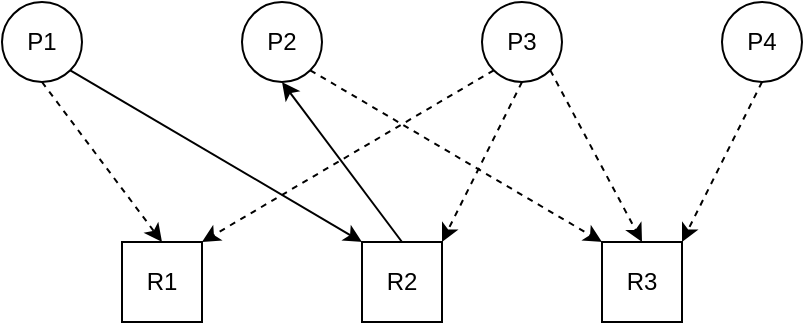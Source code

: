 <mxfile version="15.5.2" type="device"><diagram id="xQ4xJKyVexzE4KuOCEr9" name="Page-1"><mxGraphModel dx="1418" dy="727" grid="1" gridSize="10" guides="1" tooltips="1" connect="1" arrows="1" fold="1" page="1" pageScale="1" pageWidth="827" pageHeight="1169" math="0" shadow="0"><root><mxCell id="0"/><mxCell id="1" parent="0"/><mxCell id="Zd3Lc18hxniMJvILkv8F-1" value="P1" style="ellipse;whiteSpace=wrap;html=1;aspect=fixed;" vertex="1" parent="1"><mxGeometry x="40" y="40" width="40" height="40" as="geometry"/></mxCell><mxCell id="Zd3Lc18hxniMJvILkv8F-2" value="P2" style="ellipse;whiteSpace=wrap;html=1;aspect=fixed;" vertex="1" parent="1"><mxGeometry x="160" y="40" width="40" height="40" as="geometry"/></mxCell><mxCell id="Zd3Lc18hxniMJvILkv8F-3" value="P3" style="ellipse;whiteSpace=wrap;html=1;aspect=fixed;" vertex="1" parent="1"><mxGeometry x="280" y="40" width="40" height="40" as="geometry"/></mxCell><mxCell id="Zd3Lc18hxniMJvILkv8F-4" value="P4" style="ellipse;whiteSpace=wrap;html=1;aspect=fixed;" vertex="1" parent="1"><mxGeometry x="400" y="40" width="40" height="40" as="geometry"/></mxCell><mxCell id="Zd3Lc18hxniMJvILkv8F-5" value="R1" style="whiteSpace=wrap;html=1;aspect=fixed;" vertex="1" parent="1"><mxGeometry x="100" y="160" width="40" height="40" as="geometry"/></mxCell><mxCell id="Zd3Lc18hxniMJvILkv8F-6" value="R2" style="whiteSpace=wrap;html=1;aspect=fixed;" vertex="1" parent="1"><mxGeometry x="220" y="160" width="40" height="40" as="geometry"/></mxCell><mxCell id="Zd3Lc18hxniMJvILkv8F-7" value="R3" style="whiteSpace=wrap;html=1;aspect=fixed;" vertex="1" parent="1"><mxGeometry x="340" y="160" width="40" height="40" as="geometry"/></mxCell><mxCell id="Zd3Lc18hxniMJvILkv8F-8" value="" style="endArrow=classic;html=1;rounded=0;exitX=1;exitY=1;exitDx=0;exitDy=0;entryX=0;entryY=0;entryDx=0;entryDy=0;" edge="1" parent="1" source="Zd3Lc18hxniMJvILkv8F-1" target="Zd3Lc18hxniMJvILkv8F-6"><mxGeometry width="50" height="50" relative="1" as="geometry"><mxPoint x="70" y="140" as="sourcePoint"/><mxPoint x="120" y="90" as="targetPoint"/></mxGeometry></mxCell><mxCell id="Zd3Lc18hxniMJvILkv8F-9" value="" style="endArrow=classic;html=1;rounded=0;exitX=0.5;exitY=0;exitDx=0;exitDy=0;entryX=0.5;entryY=1;entryDx=0;entryDy=0;" edge="1" parent="1" source="Zd3Lc18hxniMJvILkv8F-6" target="Zd3Lc18hxniMJvILkv8F-2"><mxGeometry width="50" height="50" relative="1" as="geometry"><mxPoint x="320" y="320" as="sourcePoint"/><mxPoint x="370" y="270" as="targetPoint"/></mxGeometry></mxCell><mxCell id="Zd3Lc18hxniMJvILkv8F-10" value="" style="endArrow=classic;html=1;rounded=0;exitX=0.5;exitY=1;exitDx=0;exitDy=0;entryX=0.5;entryY=0;entryDx=0;entryDy=0;dashed=1;" edge="1" parent="1" source="Zd3Lc18hxniMJvILkv8F-1" target="Zd3Lc18hxniMJvILkv8F-5"><mxGeometry width="50" height="50" relative="1" as="geometry"><mxPoint x="190" y="390" as="sourcePoint"/><mxPoint x="120" y="160" as="targetPoint"/></mxGeometry></mxCell><mxCell id="Zd3Lc18hxniMJvILkv8F-11" value="" style="endArrow=classic;html=1;rounded=0;dashed=1;exitX=0;exitY=1;exitDx=0;exitDy=0;entryX=1;entryY=0;entryDx=0;entryDy=0;" edge="1" parent="1" source="Zd3Lc18hxniMJvILkv8F-3" target="Zd3Lc18hxniMJvILkv8F-5"><mxGeometry width="50" height="50" relative="1" as="geometry"><mxPoint x="270" y="360" as="sourcePoint"/><mxPoint x="320" y="310" as="targetPoint"/></mxGeometry></mxCell><mxCell id="Zd3Lc18hxniMJvILkv8F-12" value="" style="endArrow=classic;html=1;rounded=0;dashed=1;exitX=1;exitY=1;exitDx=0;exitDy=0;entryX=0;entryY=0;entryDx=0;entryDy=0;" edge="1" parent="1" source="Zd3Lc18hxniMJvILkv8F-2" target="Zd3Lc18hxniMJvILkv8F-7"><mxGeometry width="50" height="50" relative="1" as="geometry"><mxPoint x="280" y="420" as="sourcePoint"/><mxPoint x="330" y="370" as="targetPoint"/></mxGeometry></mxCell><mxCell id="Zd3Lc18hxniMJvILkv8F-13" value="" style="endArrow=classic;html=1;rounded=0;dashed=1;exitX=0.5;exitY=1;exitDx=0;exitDy=0;entryX=1;entryY=0;entryDx=0;entryDy=0;" edge="1" parent="1" source="Zd3Lc18hxniMJvILkv8F-3" target="Zd3Lc18hxniMJvILkv8F-6"><mxGeometry width="50" height="50" relative="1" as="geometry"><mxPoint x="330" y="330" as="sourcePoint"/><mxPoint x="380" y="280" as="targetPoint"/></mxGeometry></mxCell><mxCell id="Zd3Lc18hxniMJvILkv8F-14" value="" style="endArrow=classic;html=1;rounded=0;dashed=1;exitX=0.5;exitY=1;exitDx=0;exitDy=0;entryX=1;entryY=0;entryDx=0;entryDy=0;" edge="1" parent="1" source="Zd3Lc18hxniMJvILkv8F-4" target="Zd3Lc18hxniMJvILkv8F-7"><mxGeometry width="50" height="50" relative="1" as="geometry"><mxPoint x="430" y="240" as="sourcePoint"/><mxPoint x="480" y="190" as="targetPoint"/></mxGeometry></mxCell><mxCell id="Zd3Lc18hxniMJvILkv8F-15" value="" style="endArrow=classic;html=1;rounded=0;dashed=1;exitX=1;exitY=1;exitDx=0;exitDy=0;entryX=0.5;entryY=0;entryDx=0;entryDy=0;" edge="1" parent="1" source="Zd3Lc18hxniMJvILkv8F-3" target="Zd3Lc18hxniMJvILkv8F-7"><mxGeometry width="50" height="50" relative="1" as="geometry"><mxPoint x="430" y="250" as="sourcePoint"/><mxPoint x="480" y="200" as="targetPoint"/></mxGeometry></mxCell></root></mxGraphModel></diagram></mxfile>
